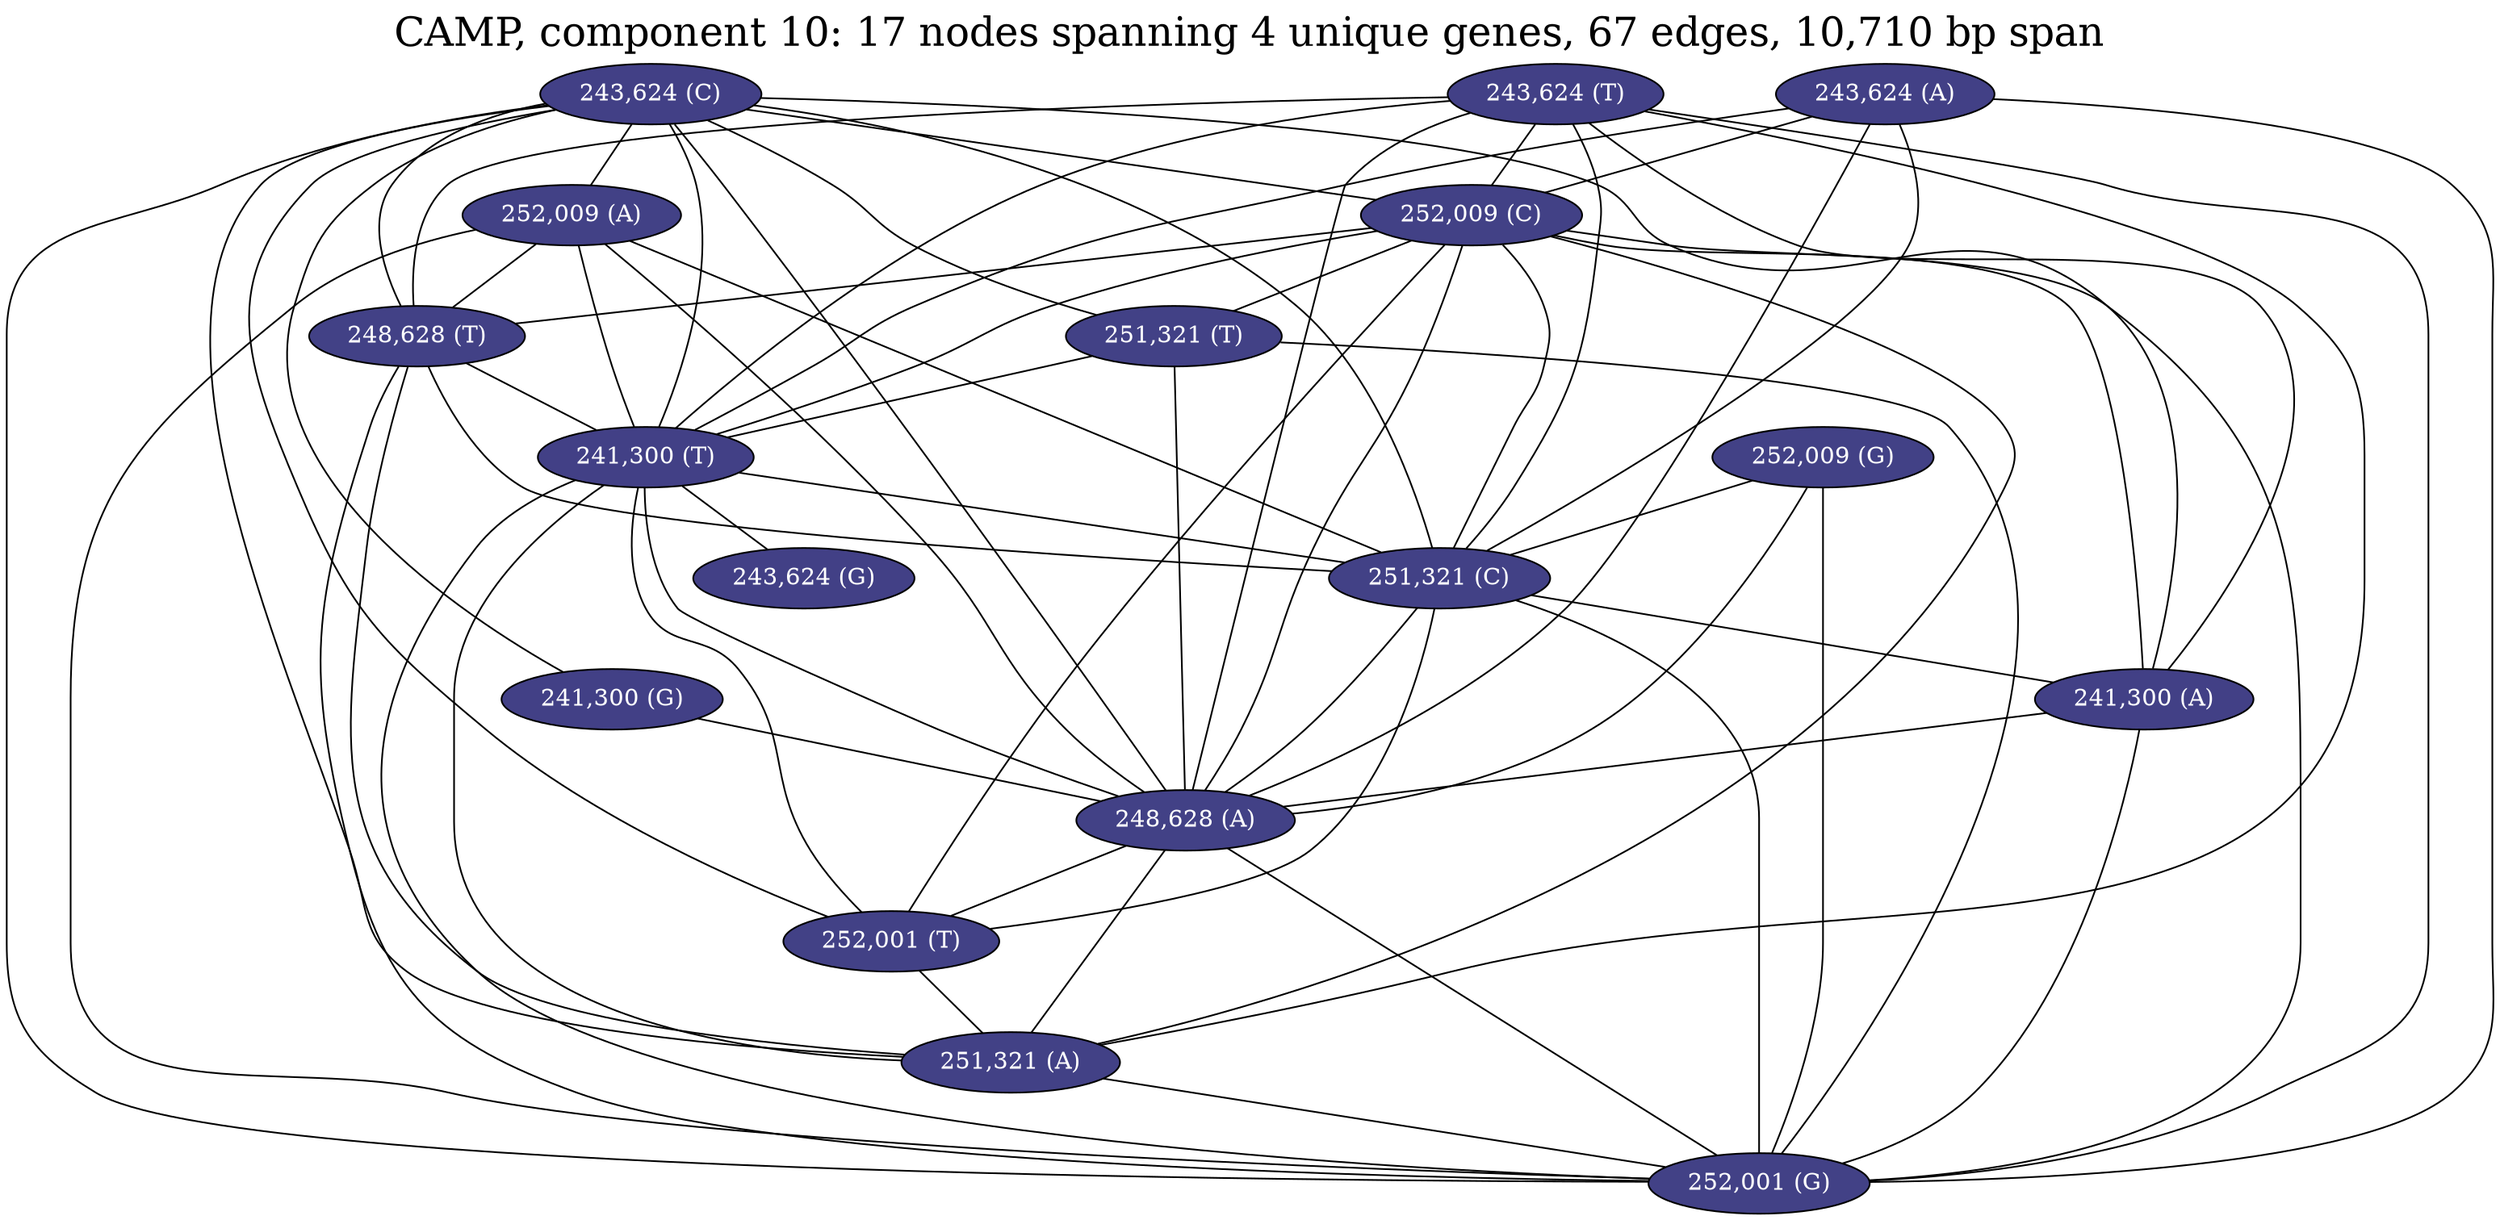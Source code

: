 graph CAMP_cc10 {
	overlap="prism50";
	outputorder="edgesfirst";
	node [style="filled"];
	label="CAMP, component 10: 17 nodes spanning 4 unique genes, 67 edges, 10,710 bp span";
	labelloc="t";
	fontsize=24;
	"241,300 (G)" [fillcolor="#424086", fontcolor="#ffffff"];
	"241,300 (T)" [fillcolor="#424086", fontcolor="#ffffff"];
	"241,300 (A)" [fillcolor="#424086", fontcolor="#ffffff"];
	"243,624 (T)" [fillcolor="#424086", fontcolor="#ffffff"];
	"243,624 (A)" [fillcolor="#424086", fontcolor="#ffffff"];
	"243,624 (C)" [fillcolor="#424086", fontcolor="#ffffff"];
	"243,624 (G)" [fillcolor="#424086", fontcolor="#ffffff"];
	"248,628 (T)" [fillcolor="#424186", fontcolor="#ffffff"];
	"248,628 (A)" [fillcolor="#424186", fontcolor="#ffffff"];
	"251,321 (T)" [fillcolor="#424186", fontcolor="#ffffff"];
	"251,321 (C)" [fillcolor="#424186", fontcolor="#ffffff"];
	"251,321 (A)" [fillcolor="#424186", fontcolor="#ffffff"];
	"252,001 (T)" [fillcolor="#424186", fontcolor="#ffffff"];
	"252,001 (G)" [fillcolor="#424186", fontcolor="#ffffff"];
	"252,009 (G)" [fillcolor="#424186", fontcolor="#ffffff"];
	"252,009 (C)" [fillcolor="#424186", fontcolor="#ffffff"];
	"252,009 (A)" [fillcolor="#424186", fontcolor="#ffffff"];
	"243,624 (T)" -- "241,300 (T)";
	"243,624 (T)" -- "241,300 (A)";
	"243,624 (T)" -- "248,628 (T)";
	"243,624 (T)" -- "248,628 (A)";
	"243,624 (T)" -- "251,321 (C)";
	"243,624 (T)" -- "251,321 (A)";
	"243,624 (T)" -- "252,001 (G)";
	"243,624 (T)" -- "252,009 (C)";
	"243,624 (A)" -- "241,300 (T)";
	"243,624 (A)" -- "248,628 (A)";
	"243,624 (A)" -- "251,321 (C)";
	"243,624 (A)" -- "252,001 (G)";
	"243,624 (A)" -- "252,009 (C)";
	"252,009 (G)" -- "248,628 (A)";
	"252,009 (G)" -- "251,321 (C)";
	"252,009 (G)" -- "252,001 (G)";
	"243,624 (C)" -- "241,300 (T)";
	"243,624 (C)" -- "241,300 (A)";
	"243,624 (C)" -- "241,300 (G)";
	"243,624 (C)" -- "248,628 (A)";
	"243,624 (C)" -- "248,628 (T)";
	"243,624 (C)" -- "251,321 (C)";
	"243,624 (C)" -- "251,321 (A)";
	"243,624 (C)" -- "251,321 (T)";
	"243,624 (C)" -- "252,001 (G)";
	"243,624 (C)" -- "252,001 (T)";
	"243,624 (C)" -- "252,009 (C)";
	"243,624 (C)" -- "252,009 (A)";
	"252,009 (C)" -- "241,300 (T)";
	"252,009 (C)" -- "241,300 (A)";
	"252,009 (C)" -- "248,628 (A)";
	"252,009 (C)" -- "248,628 (T)";
	"252,009 (C)" -- "251,321 (C)";
	"252,009 (C)" -- "251,321 (A)";
	"252,009 (C)" -- "251,321 (T)";
	"252,009 (C)" -- "252,001 (G)";
	"252,009 (C)" -- "252,001 (T)";
	"252,009 (A)" -- "241,300 (T)";
	"252,009 (A)" -- "248,628 (T)";
	"252,009 (A)" -- "248,628 (A)";
	"252,009 (A)" -- "251,321 (C)";
	"252,009 (A)" -- "252,001 (G)";
	"251,321 (T)" -- "241,300 (T)";
	"251,321 (T)" -- "248,628 (A)";
	"251,321 (T)" -- "252,001 (G)";
	"241,300 (G)" -- "248,628 (A)";
	"248,628 (T)" -- "241,300 (T)";
	"248,628 (T)" -- "251,321 (C)";
	"248,628 (T)" -- "251,321 (A)";
	"248,628 (T)" -- "252,001 (G)";
	"241,300 (T)" -- "243,624 (G)";
	"241,300 (T)" -- "248,628 (A)";
	"241,300 (T)" -- "251,321 (C)";
	"241,300 (T)" -- "251,321 (A)";
	"241,300 (T)" -- "252,001 (G)";
	"241,300 (T)" -- "252,001 (T)";
	"251,321 (C)" -- "241,300 (A)";
	"251,321 (C)" -- "248,628 (A)";
	"251,321 (C)" -- "252,001 (G)";
	"251,321 (C)" -- "252,001 (T)";
	"241,300 (A)" -- "248,628 (A)";
	"241,300 (A)" -- "252,001 (G)";
	"248,628 (A)" -- "251,321 (A)";
	"248,628 (A)" -- "252,001 (G)";
	"248,628 (A)" -- "252,001 (T)";
	"252,001 (T)" -- "251,321 (A)";
	"251,321 (A)" -- "252,001 (G)";
}